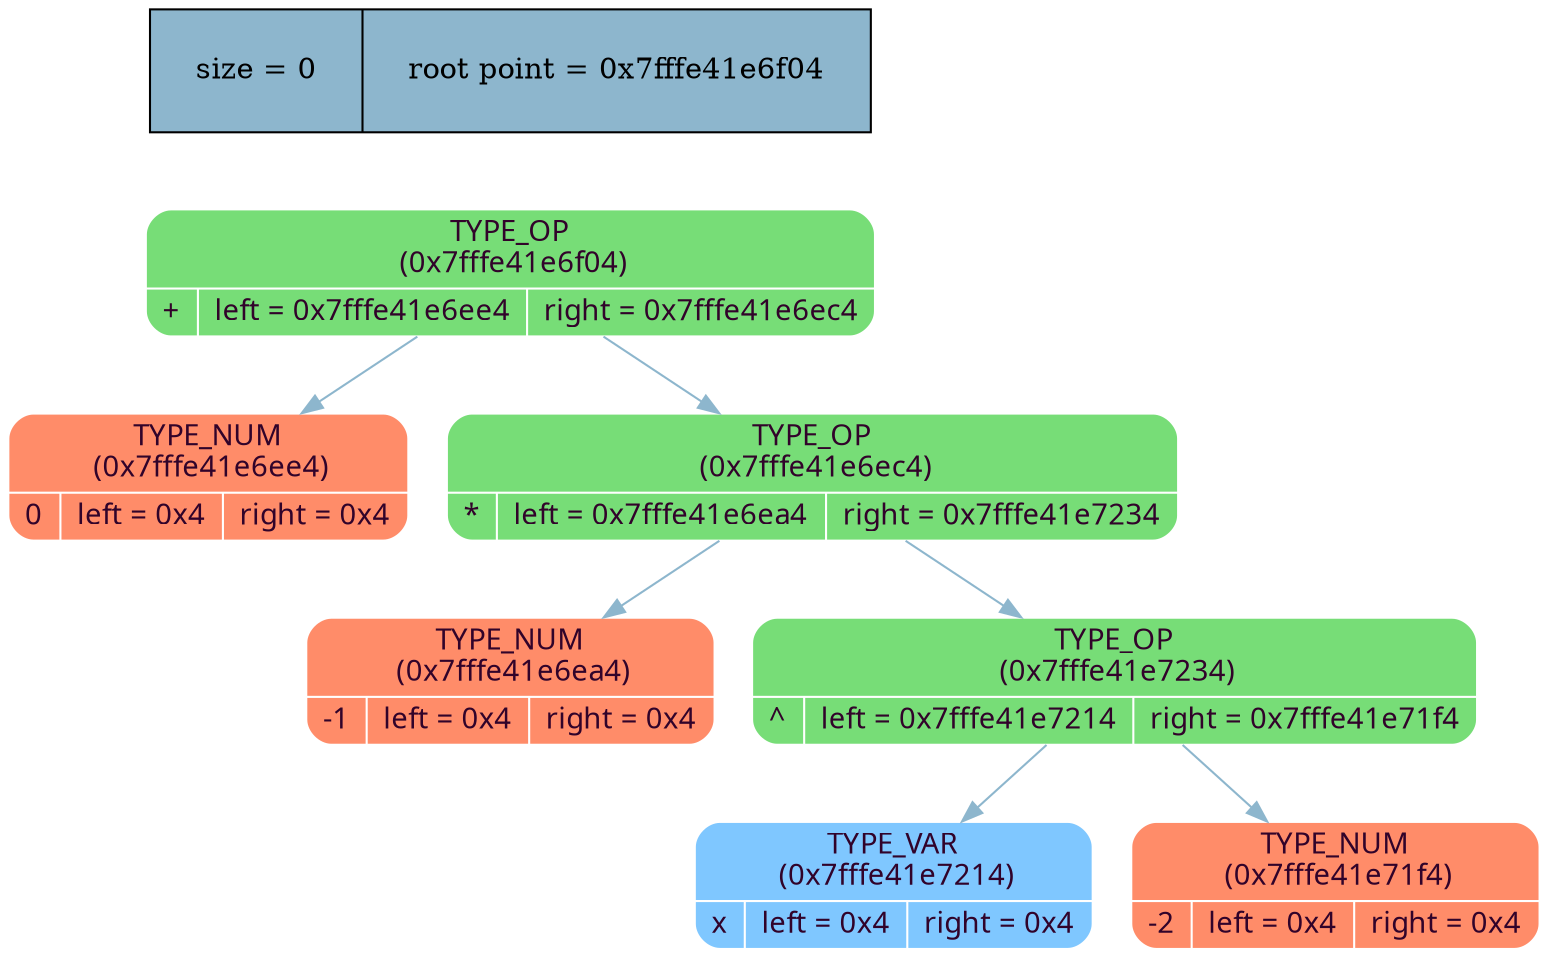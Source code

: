 digraph   
{
rankdir = ""
splines = "true"

node_stat [margin = "0.3*0.3", style = "filled", shape = "record", fillcolor = "#8DB6CD" label = " size = 0 | root point = 0x7fffe41e6f04"]
{rank = source; node_stat}

node0x7fffe41e6f04 [shape = "Mrecord", fillcolor = "#77DD77", style = "filled", fontcolor = "#31032A", fontname = "Calibri", color = "white", label = "{TYPE_OP\n (0x7fffe41e6f04)| {+ |left = 0x7fffe41e6ee4 |right = 0x7fffe41e6ec4}}"]
node0x7fffe41e6f04 -> node0x7fffe41e6ee4 [color = "#8DB6CD", style = "", constraint = true, fillcolor = "#8DB6CD",   fontcolor = "", fontname = "Calibri", label = ""];
node0x7fffe41e6ee4 [shape = "Mrecord", fillcolor = "#FF8C69", style = "filled", fontcolor = "#31032A", fontname = "Calibri", color = "white", label = "{TYPE_NUM\n (0x7fffe41e6ee4)| {0 |left = 0x4 |right = 0x4}}"]
node0x7fffe41e6f04 -> node0x7fffe41e6ec4 [color = "#8DB6CD", style = "", constraint = true, fillcolor = "#8DB6CD",   fontcolor = "", fontname = "Calibri", label = ""];
node0x7fffe41e6ec4 [shape = "Mrecord", fillcolor = "#77DD77", style = "filled", fontcolor = "#31032A", fontname = "Calibri", color = "white", label = "{TYPE_OP\n (0x7fffe41e6ec4)| {* |left = 0x7fffe41e6ea4 |right = 0x7fffe41e7234}}"]
node0x7fffe41e6ec4 -> node0x7fffe41e6ea4 [color = "#8DB6CD", style = "", constraint = true, fillcolor = "#8DB6CD",   fontcolor = "", fontname = "Calibri", label = ""];
node0x7fffe41e6ea4 [shape = "Mrecord", fillcolor = "#FF8C69", style = "filled", fontcolor = "#31032A", fontname = "Calibri", color = "white", label = "{TYPE_NUM\n (0x7fffe41e6ea4)| {-1 |left = 0x4 |right = 0x4}}"]
node0x7fffe41e6ec4 -> node0x7fffe41e7234 [color = "#8DB6CD", style = "", constraint = true, fillcolor = "#8DB6CD",   fontcolor = "", fontname = "Calibri", label = ""];
node0x7fffe41e7234 [shape = "Mrecord", fillcolor = "#77DD77", style = "filled", fontcolor = "#31032A", fontname = "Calibri", color = "white", label = "{TYPE_OP\n (0x7fffe41e7234)| {^ |left = 0x7fffe41e7214 |right = 0x7fffe41e71f4}}"]
node0x7fffe41e7234 -> node0x7fffe41e7214 [color = "#8DB6CD", style = "", constraint = true, fillcolor = "#8DB6CD",   fontcolor = "", fontname = "Calibri", label = ""];
node0x7fffe41e7214 [shape = "Mrecord", fillcolor = "#7FC7FF", style = "filled", fontcolor = "#31032A", fontname = "Calibri", color = "white", label = "{TYPE_VAR\n (0x7fffe41e7214)| {x |left = 0x4 |right = 0x4}}"]
node0x7fffe41e7234 -> node0x7fffe41e71f4 [color = "#8DB6CD", style = "", constraint = true, fillcolor = "#8DB6CD",   fontcolor = "", fontname = "Calibri", label = ""];
node0x7fffe41e71f4 [shape = "Mrecord", fillcolor = "#FF8C69", style = "filled", fontcolor = "#31032A", fontname = "Calibri", color = "white", label = "{TYPE_NUM\n (0x7fffe41e71f4)| {-2 |left = 0x4 |right = 0x4}}"]
}
